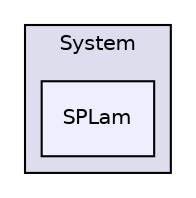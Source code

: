 digraph "SPLam" {
  compound=true
  node [ fontsize="10", fontname="Helvetica"];
  edge [ labelfontsize="10", labelfontname="Helvetica"];
  subgraph clusterdir_ef68f1e1f5148ff8ef7fb1c955106c3c {
    graph [ bgcolor="#ddddee", pencolor="black", label="System" fontname="Helvetica", fontsize="10", URL="dir_ef68f1e1f5148ff8ef7fb1c955106c3c.html"]
  dir_5b2ec930bdc322c19e114fa914e46729 [shape=box, label="SPLam", style="filled", fillcolor="#eeeeff", pencolor="black", URL="dir_5b2ec930bdc322c19e114fa914e46729.html"];
  }
}
